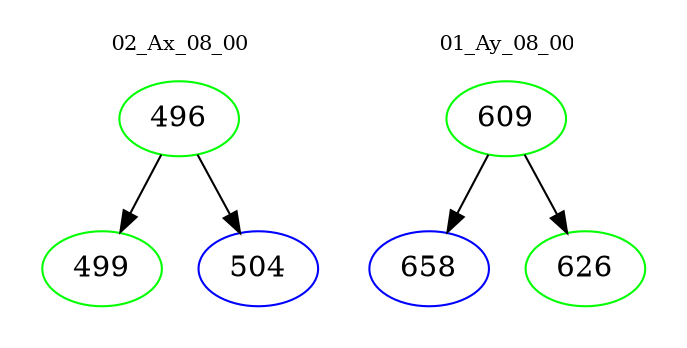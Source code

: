 digraph{
subgraph cluster_0 {
color = white
label = "02_Ax_08_00";
fontsize=10;
T0_496 [label="496", color="green"]
T0_496 -> T0_499 [color="black"]
T0_499 [label="499", color="green"]
T0_496 -> T0_504 [color="black"]
T0_504 [label="504", color="blue"]
}
subgraph cluster_1 {
color = white
label = "01_Ay_08_00";
fontsize=10;
T1_609 [label="609", color="green"]
T1_609 -> T1_658 [color="black"]
T1_658 [label="658", color="blue"]
T1_609 -> T1_626 [color="black"]
T1_626 [label="626", color="green"]
}
}
